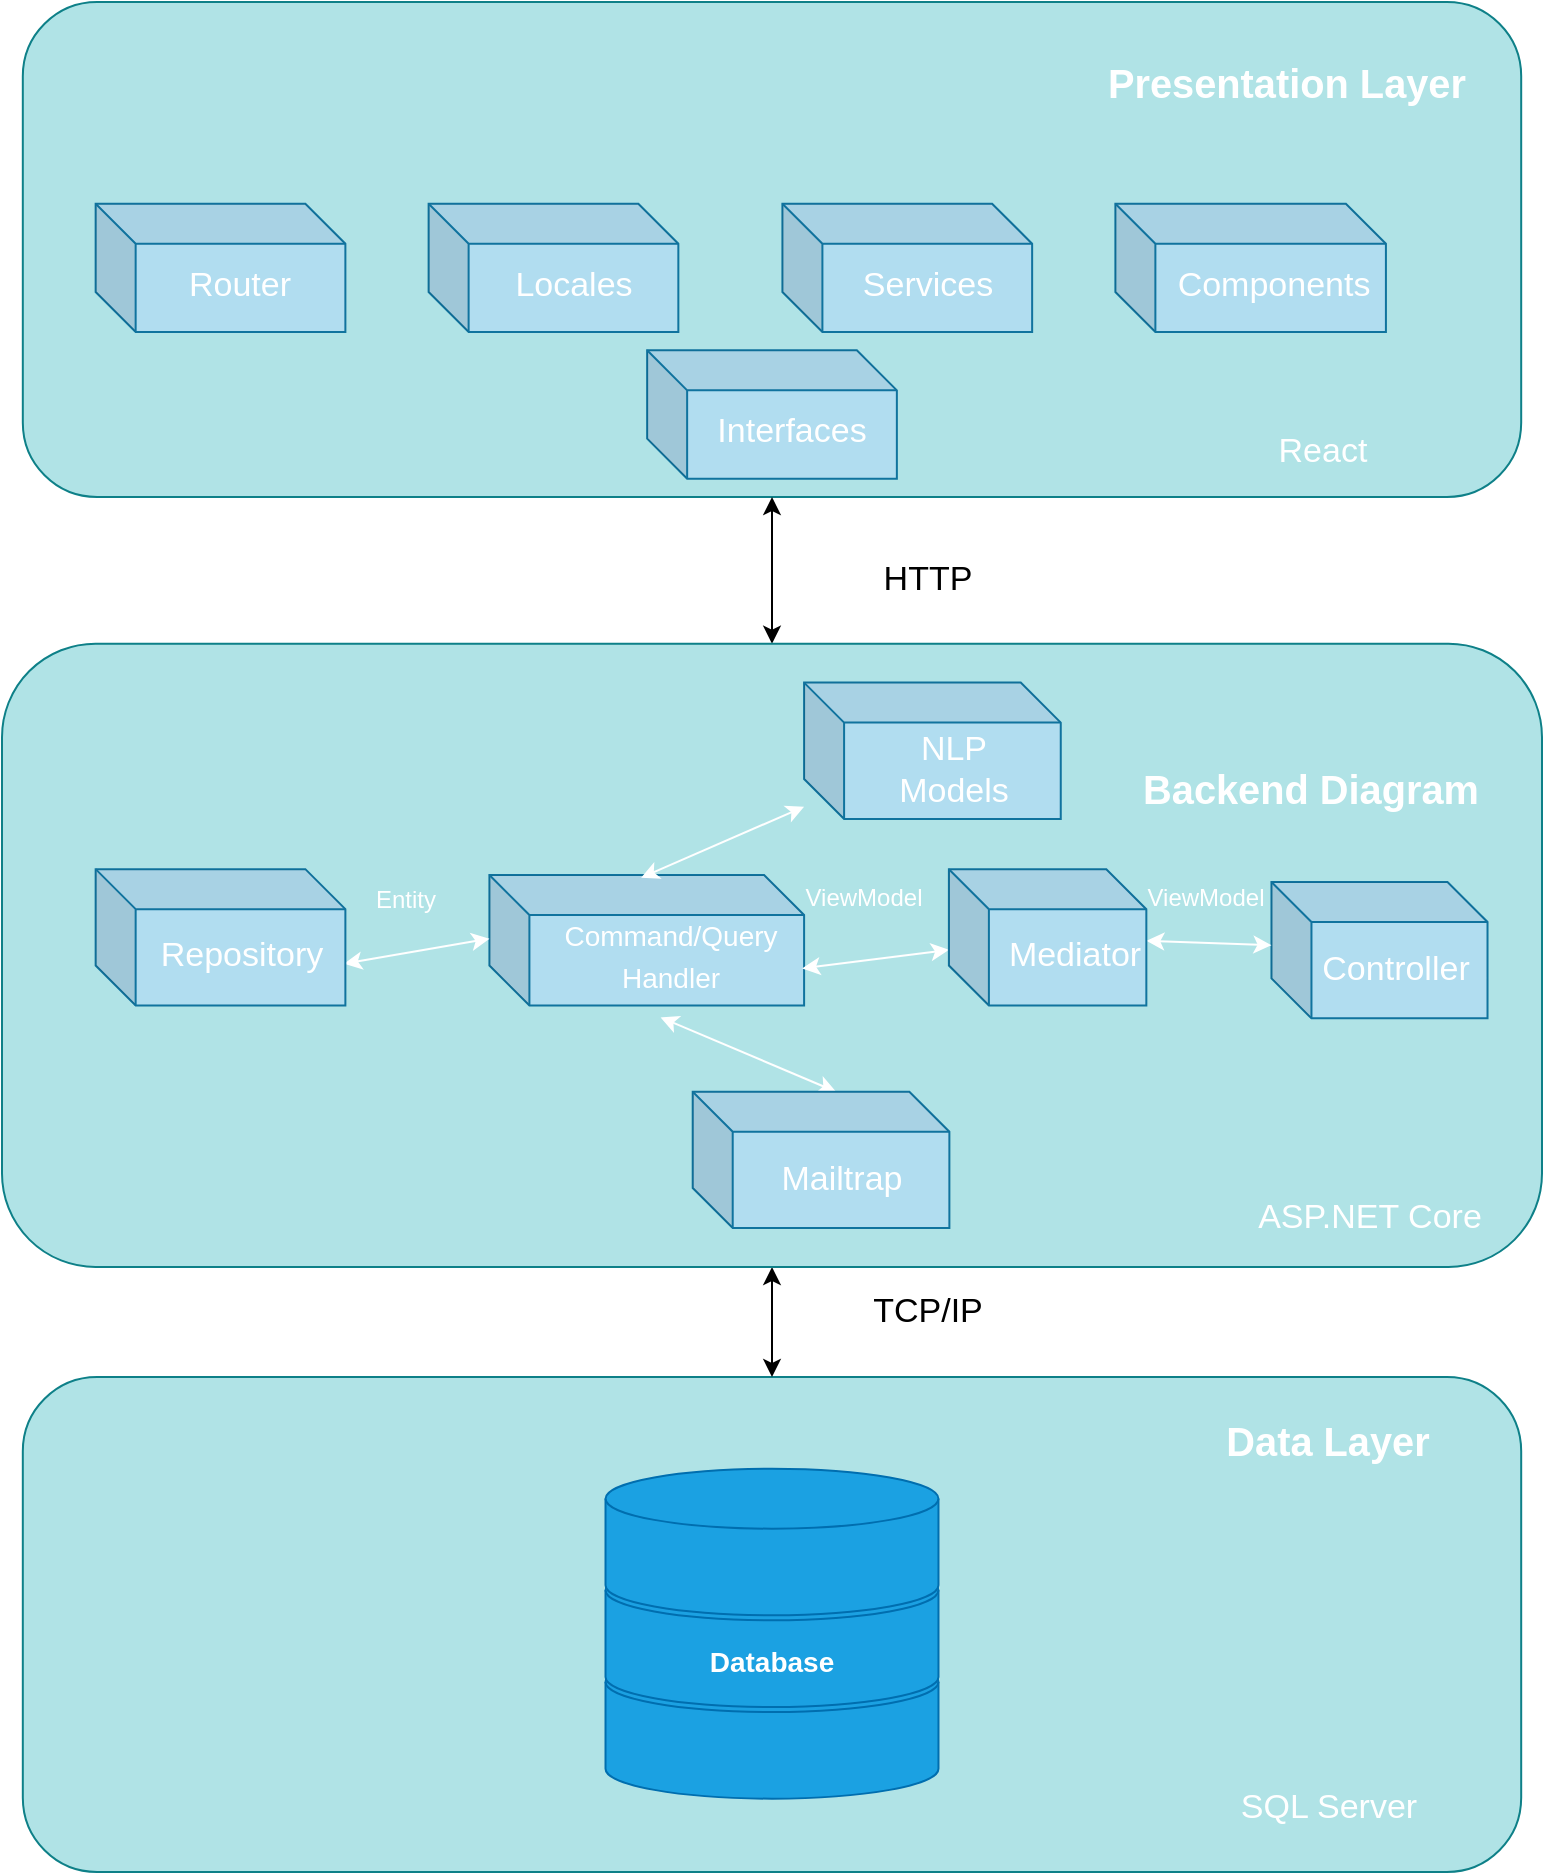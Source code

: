 <mxfile version="20.2.7" type="device"><diagram id="lD5ipk7WDrYj4mHyW8a6" name="Page-1"><mxGraphModel dx="1662" dy="786" grid="1" gridSize="10" guides="1" tooltips="1" connect="1" arrows="1" fold="1" page="1" pageScale="1" pageWidth="850" pageHeight="1100" math="0" shadow="0"><root><mxCell id="0"/><mxCell id="1" parent="0"/><mxCell id="ZYpEkhl2pljOnZiMYXBm-1" value="" style="group" vertex="1" connectable="0" parent="1"><mxGeometry x="20" y="55" width="770" height="935" as="geometry"/></mxCell><mxCell id="ZYpEkhl2pljOnZiMYXBm-2" value="" style="rounded=1;whiteSpace=wrap;html=1;fillColor=#b0e3e6;strokeColor=#0e8088;" vertex="1" parent="ZYpEkhl2pljOnZiMYXBm-1"><mxGeometry x="10.405" width="749.189" height="247.5" as="geometry"/></mxCell><mxCell id="ZYpEkhl2pljOnZiMYXBm-3" value="" style="group" vertex="1" connectable="0" parent="ZYpEkhl2pljOnZiMYXBm-1"><mxGeometry x="10.405" y="687.5" width="749.189" height="247.5" as="geometry"/></mxCell><mxCell id="ZYpEkhl2pljOnZiMYXBm-4" value="" style="rounded=1;whiteSpace=wrap;html=1;fillColor=#b0e3e6;strokeColor=#0e8088;" vertex="1" parent="ZYpEkhl2pljOnZiMYXBm-3"><mxGeometry width="749.189" height="247.5" as="geometry"/></mxCell><mxCell id="ZYpEkhl2pljOnZiMYXBm-5" value="&lt;h3&gt;&lt;font color=&quot;#ffffff&quot;&gt;Data Layer&lt;/font&gt;&lt;/h3&gt;" style="text;html=1;strokeColor=none;fillColor=none;align=center;verticalAlign=middle;whiteSpace=wrap;rounded=0;fontSize=17;fontStyle=1" vertex="1" parent="ZYpEkhl2pljOnZiMYXBm-3"><mxGeometry x="582.703" y="18.333" width="140.473" height="27.5" as="geometry"/></mxCell><mxCell id="ZYpEkhl2pljOnZiMYXBm-6" value="" style="group" vertex="1" connectable="0" parent="ZYpEkhl2pljOnZiMYXBm-3"><mxGeometry x="291.351" y="45.833" width="166.486" height="165" as="geometry"/></mxCell><mxCell id="ZYpEkhl2pljOnZiMYXBm-7" value="" style="shape=cylinder3;whiteSpace=wrap;html=1;boundedLbl=1;backgroundOutline=1;size=15;fillColor=#1ba1e2;strokeColor=#006EAF;fontColor=#ffffff;" vertex="1" parent="ZYpEkhl2pljOnZiMYXBm-6"><mxGeometry y="91.667" width="166.486" height="73.333" as="geometry"/></mxCell><mxCell id="ZYpEkhl2pljOnZiMYXBm-8" value="" style="shape=cylinder3;whiteSpace=wrap;html=1;boundedLbl=1;backgroundOutline=1;size=15;fillColor=#1ba1e2;strokeColor=#006EAF;fontColor=#ffffff;" vertex="1" parent="ZYpEkhl2pljOnZiMYXBm-6"><mxGeometry y="45.833" width="166.486" height="73.333" as="geometry"/></mxCell><mxCell id="ZYpEkhl2pljOnZiMYXBm-9" value="" style="shape=cylinder3;whiteSpace=wrap;html=1;boundedLbl=1;backgroundOutline=1;size=15;fillColor=#1ba1e2;strokeColor=#006EAF;fontColor=#ffffff;" vertex="1" parent="ZYpEkhl2pljOnZiMYXBm-6"><mxGeometry width="166.486" height="73.333" as="geometry"/></mxCell><mxCell id="ZYpEkhl2pljOnZiMYXBm-10" value="&lt;b&gt;&lt;font color=&quot;#ffffff&quot;&gt;Database&lt;/font&gt;&lt;/b&gt;" style="text;html=1;strokeColor=none;fillColor=none;align=center;verticalAlign=middle;whiteSpace=wrap;rounded=0;fontSize=14;" vertex="1" parent="ZYpEkhl2pljOnZiMYXBm-6"><mxGeometry x="36.419" y="82.5" width="93.649" height="27.5" as="geometry"/></mxCell><mxCell id="ZYpEkhl2pljOnZiMYXBm-11" value="&lt;font color=&quot;#ffffff&quot;&gt;SQL Server&lt;/font&gt;" style="text;html=1;strokeColor=none;fillColor=none;align=center;verticalAlign=middle;whiteSpace=wrap;rounded=0;fontSize=17;fontColor=#000000;" vertex="1" parent="ZYpEkhl2pljOnZiMYXBm-3"><mxGeometry x="598.311" y="201.667" width="109.257" height="27.5" as="geometry"/></mxCell><mxCell id="ZYpEkhl2pljOnZiMYXBm-12" value="&lt;h3&gt;&lt;font color=&quot;#ffffff&quot;&gt;Presentation Layer&lt;/font&gt;&lt;/h3&gt;" style="text;html=1;strokeColor=none;fillColor=none;align=center;verticalAlign=middle;whiteSpace=wrap;rounded=0;fontSize=17;fontStyle=1" vertex="1" parent="ZYpEkhl2pljOnZiMYXBm-1"><mxGeometry x="546.284" y="27.5" width="192.5" height="27.5" as="geometry"/></mxCell><mxCell id="ZYpEkhl2pljOnZiMYXBm-13" value="&lt;h3&gt;&lt;font color=&quot;#ffffff&quot;&gt;Application Layer&lt;/font&gt;&lt;/h3&gt;" style="text;html=1;strokeColor=none;fillColor=none;align=center;verticalAlign=middle;whiteSpace=wrap;rounded=0;fontSize=17;fontStyle=1" vertex="1" parent="ZYpEkhl2pljOnZiMYXBm-1"><mxGeometry x="556.689" y="375.833" width="182.095" height="27.5" as="geometry"/></mxCell><mxCell id="ZYpEkhl2pljOnZiMYXBm-14" value="" style="endArrow=classic;startArrow=classic;html=1;rounded=0;fontSize=17;fontColor=#FFFFFF;strokeColor=#000000;exitX=0.5;exitY=0;exitDx=0;exitDy=0;entryX=0.5;entryY=1;entryDx=0;entryDy=0;" edge="1" parent="ZYpEkhl2pljOnZiMYXBm-1" source="ZYpEkhl2pljOnZiMYXBm-4" target="ZYpEkhl2pljOnZiMYXBm-33"><mxGeometry width="50" height="50" relative="1" as="geometry"><mxPoint x="473.446" y="614.167" as="sourcePoint"/><mxPoint x="385.0" y="614.167" as="targetPoint"/></mxGeometry></mxCell><mxCell id="ZYpEkhl2pljOnZiMYXBm-15" value="" style="endArrow=classic;startArrow=classic;html=1;rounded=0;fontSize=17;fontColor=#FFFFFF;strokeColor=#000000;exitX=0.5;exitY=0;exitDx=0;exitDy=0;entryX=0.5;entryY=1;entryDx=0;entryDy=0;" edge="1" parent="ZYpEkhl2pljOnZiMYXBm-1" target="ZYpEkhl2pljOnZiMYXBm-2"><mxGeometry width="50" height="50" relative="1" as="geometry"><mxPoint x="385.0" y="320.833" as="sourcePoint"/><mxPoint x="395.405" y="586.667" as="targetPoint"/></mxGeometry></mxCell><mxCell id="ZYpEkhl2pljOnZiMYXBm-16" value="&lt;font color=&quot;#000000&quot;&gt;TCP/IP&lt;/font&gt;" style="text;html=1;strokeColor=none;fillColor=none;align=center;verticalAlign=middle;whiteSpace=wrap;rounded=0;fontSize=17;fontColor=#FFFFFF;" vertex="1" parent="ZYpEkhl2pljOnZiMYXBm-1"><mxGeometry x="431.824" y="641.667" width="62.432" height="27.5" as="geometry"/></mxCell><mxCell id="ZYpEkhl2pljOnZiMYXBm-17" value="&lt;font color=&quot;#000000&quot;&gt;HTTP&lt;/font&gt;" style="text;html=1;strokeColor=none;fillColor=none;align=center;verticalAlign=middle;whiteSpace=wrap;rounded=0;fontSize=17;fontColor=#FFFFFF;" vertex="1" parent="ZYpEkhl2pljOnZiMYXBm-1"><mxGeometry x="431.824" y="275" width="62.432" height="27.5" as="geometry"/></mxCell><mxCell id="ZYpEkhl2pljOnZiMYXBm-18" value="" style="group" vertex="1" connectable="0" parent="ZYpEkhl2pljOnZiMYXBm-1"><mxGeometry x="46.824" y="100.833" width="124.865" height="64.167" as="geometry"/></mxCell><mxCell id="ZYpEkhl2pljOnZiMYXBm-19" value="" style="shape=cube;whiteSpace=wrap;html=1;boundedLbl=1;backgroundOutline=1;darkOpacity=0.05;darkOpacity2=0.1;fontSize=17;fillColor=#b1ddf0;strokeColor=#10739e;" vertex="1" parent="ZYpEkhl2pljOnZiMYXBm-18"><mxGeometry width="124.865" height="64.167" as="geometry"/></mxCell><mxCell id="ZYpEkhl2pljOnZiMYXBm-20" value="Router" style="text;html=1;strokeColor=none;fillColor=none;align=center;verticalAlign=middle;whiteSpace=wrap;rounded=0;fontSize=17;fontColor=#FFFFFF;" vertex="1" parent="ZYpEkhl2pljOnZiMYXBm-18"><mxGeometry x="41.622" y="27.5" width="62.432" height="27.5" as="geometry"/></mxCell><mxCell id="ZYpEkhl2pljOnZiMYXBm-21" value="" style="group" vertex="1" connectable="0" parent="ZYpEkhl2pljOnZiMYXBm-1"><mxGeometry x="556.689" y="100.833" width="135.27" height="64.167" as="geometry"/></mxCell><mxCell id="ZYpEkhl2pljOnZiMYXBm-22" value="" style="shape=cube;whiteSpace=wrap;html=1;boundedLbl=1;backgroundOutline=1;darkOpacity=0.05;darkOpacity2=0.1;fontSize=17;fillColor=#b1ddf0;strokeColor=#10739e;" vertex="1" parent="ZYpEkhl2pljOnZiMYXBm-21"><mxGeometry width="135.27" height="64.167" as="geometry"/></mxCell><mxCell id="ZYpEkhl2pljOnZiMYXBm-23" value="Components" style="text;html=1;strokeColor=none;fillColor=none;align=center;verticalAlign=middle;whiteSpace=wrap;rounded=0;fontSize=17;fontColor=#FFFFFF;" vertex="1" parent="ZYpEkhl2pljOnZiMYXBm-21"><mxGeometry x="45.09" y="27.5" width="67.635" height="27.5" as="geometry"/></mxCell><mxCell id="ZYpEkhl2pljOnZiMYXBm-24" value="" style="group" vertex="1" connectable="0" parent="ZYpEkhl2pljOnZiMYXBm-1"><mxGeometry x="390.203" y="100.833" width="124.865" height="64.167" as="geometry"/></mxCell><mxCell id="ZYpEkhl2pljOnZiMYXBm-25" value="" style="shape=cube;whiteSpace=wrap;html=1;boundedLbl=1;backgroundOutline=1;darkOpacity=0.05;darkOpacity2=0.1;fontSize=17;fillColor=#b1ddf0;strokeColor=#10739e;" vertex="1" parent="ZYpEkhl2pljOnZiMYXBm-24"><mxGeometry width="124.865" height="64.167" as="geometry"/></mxCell><mxCell id="ZYpEkhl2pljOnZiMYXBm-26" value="Services" style="text;html=1;strokeColor=none;fillColor=none;align=center;verticalAlign=middle;whiteSpace=wrap;rounded=0;fontSize=17;fontColor=#FFFFFF;" vertex="1" parent="ZYpEkhl2pljOnZiMYXBm-24"><mxGeometry x="41.622" y="27.5" width="62.432" height="27.5" as="geometry"/></mxCell><mxCell id="ZYpEkhl2pljOnZiMYXBm-27" value="" style="group" vertex="1" connectable="0" parent="ZYpEkhl2pljOnZiMYXBm-1"><mxGeometry x="213.311" y="100.833" width="124.865" height="64.167" as="geometry"/></mxCell><mxCell id="ZYpEkhl2pljOnZiMYXBm-28" value="" style="shape=cube;whiteSpace=wrap;html=1;boundedLbl=1;backgroundOutline=1;darkOpacity=0.05;darkOpacity2=0.1;fontSize=17;fillColor=#b1ddf0;strokeColor=#10739e;" vertex="1" parent="ZYpEkhl2pljOnZiMYXBm-27"><mxGeometry width="124.865" height="64.167" as="geometry"/></mxCell><mxCell id="ZYpEkhl2pljOnZiMYXBm-29" value="Locales" style="text;html=1;strokeColor=none;fillColor=none;align=center;verticalAlign=middle;whiteSpace=wrap;rounded=0;fontSize=17;fontColor=#FFFFFF;" vertex="1" parent="ZYpEkhl2pljOnZiMYXBm-27"><mxGeometry x="41.622" y="27.5" width="62.432" height="27.5" as="geometry"/></mxCell><mxCell id="ZYpEkhl2pljOnZiMYXBm-30" value="&lt;font color=&quot;#ffffff&quot;&gt;.NET&amp;nbsp;&lt;/font&gt;" style="text;html=1;strokeColor=none;fillColor=none;align=center;verticalAlign=middle;whiteSpace=wrap;rounded=0;fontSize=17;fontColor=#000000;" vertex="1" parent="ZYpEkhl2pljOnZiMYXBm-1"><mxGeometry x="613.919" y="577.5" width="109.257" height="27.5" as="geometry"/></mxCell><mxCell id="ZYpEkhl2pljOnZiMYXBm-31" value="&lt;font color=&quot;#ffffff&quot;&gt;React&lt;/font&gt;" style="text;html=1;strokeColor=none;fillColor=none;align=center;verticalAlign=middle;whiteSpace=wrap;rounded=0;fontSize=17;fontColor=#000000;" vertex="1" parent="ZYpEkhl2pljOnZiMYXBm-1"><mxGeometry x="606.115" y="210.833" width="109.257" height="27.5" as="geometry"/></mxCell><mxCell id="ZYpEkhl2pljOnZiMYXBm-32" value="" style="group" vertex="1" connectable="0" parent="ZYpEkhl2pljOnZiMYXBm-1"><mxGeometry y="320.833" width="770.0" height="311.667" as="geometry"/></mxCell><mxCell id="ZYpEkhl2pljOnZiMYXBm-33" value="" style="rounded=1;whiteSpace=wrap;html=1;fillColor=#b0e3e6;strokeColor=#0e8088;" vertex="1" parent="ZYpEkhl2pljOnZiMYXBm-32"><mxGeometry width="770.0" height="311.667" as="geometry"/></mxCell><mxCell id="ZYpEkhl2pljOnZiMYXBm-34" value="&lt;h3&gt;&lt;font color=&quot;#ffffff&quot;&gt;Backend Diagram&lt;/font&gt;&lt;/h3&gt;" style="text;html=1;strokeColor=none;fillColor=none;align=center;verticalAlign=middle;whiteSpace=wrap;rounded=0;fontSize=17;fontStyle=1" vertex="1" parent="ZYpEkhl2pljOnZiMYXBm-32"><mxGeometry x="561.458" y="58.438" width="187.153" height="29.219" as="geometry"/></mxCell><mxCell id="ZYpEkhl2pljOnZiMYXBm-35" value="" style="shape=cube;whiteSpace=wrap;html=1;boundedLbl=1;backgroundOutline=1;darkOpacity=0.05;darkOpacity2=0.1;fontSize=17;fillColor=#b1ddf0;strokeColor=#10739e;" vertex="1" parent="ZYpEkhl2pljOnZiMYXBm-32"><mxGeometry x="243.707" y="115.674" width="157.343" height="65.253" as="geometry"/></mxCell><mxCell id="ZYpEkhl2pljOnZiMYXBm-36" value="&lt;font style=&quot;font-size: 14px;&quot;&gt;Command/Query Handler&lt;/font&gt;" style="text;html=1;strokeColor=none;fillColor=none;align=center;verticalAlign=middle;whiteSpace=wrap;rounded=0;fontSize=17;fontColor=#FFFFFF;" vertex="1" parent="ZYpEkhl2pljOnZiMYXBm-32"><mxGeometry x="293.506" y="141.972" width="81.099" height="29.22" as="geometry"/></mxCell><mxCell id="ZYpEkhl2pljOnZiMYXBm-37" value="" style="group" vertex="1" connectable="0" parent="ZYpEkhl2pljOnZiMYXBm-32"><mxGeometry x="634.734" y="126.615" width="128.333" height="68.179" as="geometry"/></mxCell><mxCell id="ZYpEkhl2pljOnZiMYXBm-38" value="" style="shape=cube;whiteSpace=wrap;html=1;boundedLbl=1;backgroundOutline=1;darkOpacity=0.05;darkOpacity2=0.1;fontSize=17;fillColor=#b1ddf0;strokeColor=#10739e;" vertex="1" parent="ZYpEkhl2pljOnZiMYXBm-37"><mxGeometry x="-0.003" y="-7.443" width="108.028" height="68.179" as="geometry"/></mxCell><mxCell id="ZYpEkhl2pljOnZiMYXBm-39" value="Controller" style="text;html=1;strokeColor=none;fillColor=none;align=center;verticalAlign=middle;whiteSpace=wrap;rounded=0;fontSize=17;fontColor=#FFFFFF;" vertex="1" parent="ZYpEkhl2pljOnZiMYXBm-37"><mxGeometry x="30.22" y="21.775" width="64.167" height="29.219" as="geometry"/></mxCell><mxCell id="ZYpEkhl2pljOnZiMYXBm-40" value="" style="endArrow=classic;startArrow=classic;html=1;rounded=0;fontSize=17;fontColor=#FFFFFF;exitX=0.995;exitY=0.693;exitDx=0;exitDy=0;exitPerimeter=0;entryX=0;entryY=0.488;entryDx=0;entryDy=0;entryPerimeter=0;strokeColor=#FFFFFF;" edge="1" parent="ZYpEkhl2pljOnZiMYXBm-32" source="ZYpEkhl2pljOnZiMYXBm-48" target="ZYpEkhl2pljOnZiMYXBm-35"><mxGeometry width="50" height="50" relative="1" as="geometry"><mxPoint x="475.903" y="311.667" as="sourcePoint"/><mxPoint x="529.375" y="262.969" as="targetPoint"/></mxGeometry></mxCell><mxCell id="ZYpEkhl2pljOnZiMYXBm-41" value="" style="endArrow=classic;startArrow=classic;html=1;rounded=0;fontSize=17;fontColor=#FFFFFF;exitX=0.994;exitY=0.716;exitDx=0;exitDy=0;exitPerimeter=0;strokeColor=#FFFFFF;" edge="1" parent="ZYpEkhl2pljOnZiMYXBm-32" source="ZYpEkhl2pljOnZiMYXBm-35" target="ZYpEkhl2pljOnZiMYXBm-52"><mxGeometry width="50" height="50" relative="1" as="geometry"><mxPoint x="155.069" y="180.182" as="sourcePoint"/><mxPoint x="208.542" y="160.703" as="targetPoint"/></mxGeometry></mxCell><mxCell id="ZYpEkhl2pljOnZiMYXBm-42" value="&lt;font color=&quot;#ffffff&quot;&gt;ASP.NET Core&lt;/font&gt;" style="text;html=1;strokeColor=none;fillColor=none;align=center;verticalAlign=middle;whiteSpace=wrap;rounded=0;fontSize=17;fontColor=#000000;" vertex="1" parent="ZYpEkhl2pljOnZiMYXBm-32"><mxGeometry x="620.278" y="272.708" width="128.333" height="29.219" as="geometry"/></mxCell><mxCell id="ZYpEkhl2pljOnZiMYXBm-43" value="" style="group" vertex="1" connectable="0" parent="ZYpEkhl2pljOnZiMYXBm-32"><mxGeometry x="401.042" y="19.479" width="128.333" height="68.177" as="geometry"/></mxCell><mxCell id="ZYpEkhl2pljOnZiMYXBm-44" value="" style="shape=cube;whiteSpace=wrap;html=1;boundedLbl=1;backgroundOutline=1;darkOpacity=0.05;darkOpacity2=0.1;fontSize=17;fillColor=#b1ddf0;strokeColor=#10739e;" vertex="1" parent="ZYpEkhl2pljOnZiMYXBm-43"><mxGeometry x="0.003" width="128.333" height="68.177" as="geometry"/></mxCell><mxCell id="ZYpEkhl2pljOnZiMYXBm-45" value="NLP Models" style="text;html=1;strokeColor=none;fillColor=none;align=center;verticalAlign=middle;whiteSpace=wrap;rounded=0;fontSize=17;fontColor=#FFFFFF;" vertex="1" parent="ZYpEkhl2pljOnZiMYXBm-43"><mxGeometry x="42.781" y="29.219" width="64.167" height="29.219" as="geometry"/></mxCell><mxCell id="ZYpEkhl2pljOnZiMYXBm-46" value="" style="endArrow=classic;startArrow=classic;html=1;rounded=0;fontColor=#FFFFFF;exitX=0.482;exitY=0.021;exitDx=0;exitDy=0;exitPerimeter=0;strokeColor=#FFFFFF;" edge="1" parent="ZYpEkhl2pljOnZiMYXBm-32" source="ZYpEkhl2pljOnZiMYXBm-35" target="ZYpEkhl2pljOnZiMYXBm-44"><mxGeometry width="50" height="50" relative="1" as="geometry"><mxPoint x="481.25" y="126.615" as="sourcePoint"/><mxPoint x="614.931" y="165.573" as="targetPoint"/></mxGeometry></mxCell><mxCell id="ZYpEkhl2pljOnZiMYXBm-47" value="" style="endArrow=classic;startArrow=classic;html=1;rounded=0;fontColor=#FFFFFF;strokeColor=#FFFFFF;exitX=0;exitY=0;exitDx=71.667;exitDy=0;exitPerimeter=0;entryX=0;entryY=0;entryDx=85.606;entryDy=71.185;entryPerimeter=0;" edge="1" parent="ZYpEkhl2pljOnZiMYXBm-32" source="ZYpEkhl2pljOnZiMYXBm-54" target="ZYpEkhl2pljOnZiMYXBm-35"><mxGeometry width="50" height="50" relative="1" as="geometry"><mxPoint x="481.25" y="136.354" as="sourcePoint"/><mxPoint x="426.622" y="188.64" as="targetPoint"/></mxGeometry></mxCell><mxCell id="ZYpEkhl2pljOnZiMYXBm-48" value="" style="shape=cube;whiteSpace=wrap;html=1;boundedLbl=1;backgroundOutline=1;darkOpacity=0.05;darkOpacity2=0.1;fontSize=17;fillColor=#b1ddf0;strokeColor=#10739e;" vertex="1" parent="ZYpEkhl2pljOnZiMYXBm-32"><mxGeometry x="46.824" y="112.746" width="124.865" height="68.181" as="geometry"/></mxCell><mxCell id="ZYpEkhl2pljOnZiMYXBm-49" value="Repository" style="text;html=1;strokeColor=none;fillColor=none;align=center;verticalAlign=middle;whiteSpace=wrap;rounded=0;fontSize=17;fontColor=#FFFFFF;" vertex="1" parent="ZYpEkhl2pljOnZiMYXBm-32"><mxGeometry x="88.441" y="141.977" width="64.167" height="29.219" as="geometry"/></mxCell><mxCell id="ZYpEkhl2pljOnZiMYXBm-50" value="" style="endArrow=classic;startArrow=classic;html=1;rounded=0;fontSize=17;fontColor=#FFFFFF;strokeColor=#FFFFFF;exitX=0;exitY=0;exitDx=0;exitDy=31.564;exitPerimeter=0;" edge="1" parent="ZYpEkhl2pljOnZiMYXBm-32" source="ZYpEkhl2pljOnZiMYXBm-38" target="ZYpEkhl2pljOnZiMYXBm-52"><mxGeometry width="50" height="50" relative="1" as="geometry"><mxPoint x="390.347" y="180.182" as="sourcePoint"/><mxPoint x="433.125" y="160.703" as="targetPoint"/></mxGeometry></mxCell><mxCell id="ZYpEkhl2pljOnZiMYXBm-51" value="" style="group" vertex="1" connectable="0" parent="ZYpEkhl2pljOnZiMYXBm-32"><mxGeometry x="515.311" y="124.669" width="116.859" height="68.179" as="geometry"/></mxCell><mxCell id="ZYpEkhl2pljOnZiMYXBm-52" value="" style="shape=cube;whiteSpace=wrap;html=1;boundedLbl=1;backgroundOutline=1;darkOpacity=0.05;darkOpacity2=0.1;fontSize=17;fillColor=#b1ddf0;strokeColor=#10739e;" vertex="1" parent="ZYpEkhl2pljOnZiMYXBm-51"><mxGeometry x="-41.861" y="-11.917" width="98.72" height="68.179" as="geometry"/></mxCell><mxCell id="ZYpEkhl2pljOnZiMYXBm-53" value="Mediator" style="text;html=1;strokeColor=none;fillColor=none;align=center;verticalAlign=middle;whiteSpace=wrap;rounded=0;fontSize=17;fontColor=#FFFFFF;" vertex="1" parent="ZYpEkhl2pljOnZiMYXBm-51"><mxGeometry x="-3.512" y="17.303" width="49.36" height="29.219" as="geometry"/></mxCell><mxCell id="ZYpEkhl2pljOnZiMYXBm-59" value="&lt;font color=&quot;#ffffff&quot;&gt;ViewModel&lt;/font&gt;" style="text;html=1;strokeColor=none;fillColor=none;align=center;verticalAlign=middle;whiteSpace=wrap;rounded=0;" vertex="1" parent="ZYpEkhl2pljOnZiMYXBm-51"><mxGeometry x="56.859" y="-12.692" width="60" height="30" as="geometry"/></mxCell><mxCell id="ZYpEkhl2pljOnZiMYXBm-54" value="" style="shape=cube;whiteSpace=wrap;html=1;boundedLbl=1;backgroundOutline=1;darkOpacity=0.05;darkOpacity2=0.1;fontSize=17;fillColor=#b1ddf0;strokeColor=#10739e;" vertex="1" parent="ZYpEkhl2pljOnZiMYXBm-32"><mxGeometry x="345.357" y="224.012" width="128.333" height="68.177" as="geometry"/></mxCell><mxCell id="ZYpEkhl2pljOnZiMYXBm-55" value="Mailtrap" style="text;html=1;strokeColor=none;fillColor=none;align=center;verticalAlign=middle;whiteSpace=wrap;rounded=0;fontSize=17;fontColor=#FFFFFF;" vertex="1" parent="ZYpEkhl2pljOnZiMYXBm-32"><mxGeometry x="388.135" y="253.231" width="64.167" height="29.219" as="geometry"/></mxCell><mxCell id="ZYpEkhl2pljOnZiMYXBm-56" value="&lt;font color=&quot;#ffffff&quot;&gt;Entity&lt;/font&gt;" style="text;html=1;strokeColor=none;fillColor=none;align=center;verticalAlign=middle;whiteSpace=wrap;rounded=0;" vertex="1" parent="ZYpEkhl2pljOnZiMYXBm-32"><mxGeometry x="171.69" y="112.747" width="60" height="30" as="geometry"/></mxCell><mxCell id="ZYpEkhl2pljOnZiMYXBm-57" value="&lt;font color=&quot;#ffffff&quot;&gt;ViewModel&lt;/font&gt;" style="text;html=1;strokeColor=none;fillColor=none;align=center;verticalAlign=middle;whiteSpace=wrap;rounded=0;" vertex="1" parent="ZYpEkhl2pljOnZiMYXBm-32"><mxGeometry x="401.04" y="111.977" width="60" height="30" as="geometry"/></mxCell><mxCell id="ZYpEkhl2pljOnZiMYXBm-60" value="" style="group" vertex="1" connectable="0" parent="ZYpEkhl2pljOnZiMYXBm-1"><mxGeometry x="322.571" y="174.163" width="124.865" height="64.167" as="geometry"/></mxCell><mxCell id="ZYpEkhl2pljOnZiMYXBm-61" value="" style="shape=cube;whiteSpace=wrap;html=1;boundedLbl=1;backgroundOutline=1;darkOpacity=0.05;darkOpacity2=0.1;fontSize=17;fillColor=#b1ddf0;strokeColor=#10739e;" vertex="1" parent="ZYpEkhl2pljOnZiMYXBm-60"><mxGeometry width="124.865" height="64.167" as="geometry"/></mxCell><mxCell id="ZYpEkhl2pljOnZiMYXBm-62" value="Interfaces" style="text;html=1;strokeColor=none;fillColor=none;align=center;verticalAlign=middle;whiteSpace=wrap;rounded=0;fontSize=17;fontColor=#FFFFFF;" vertex="1" parent="ZYpEkhl2pljOnZiMYXBm-60"><mxGeometry x="41.622" y="27.5" width="62.432" height="27.5" as="geometry"/></mxCell></root></mxGraphModel></diagram></mxfile>